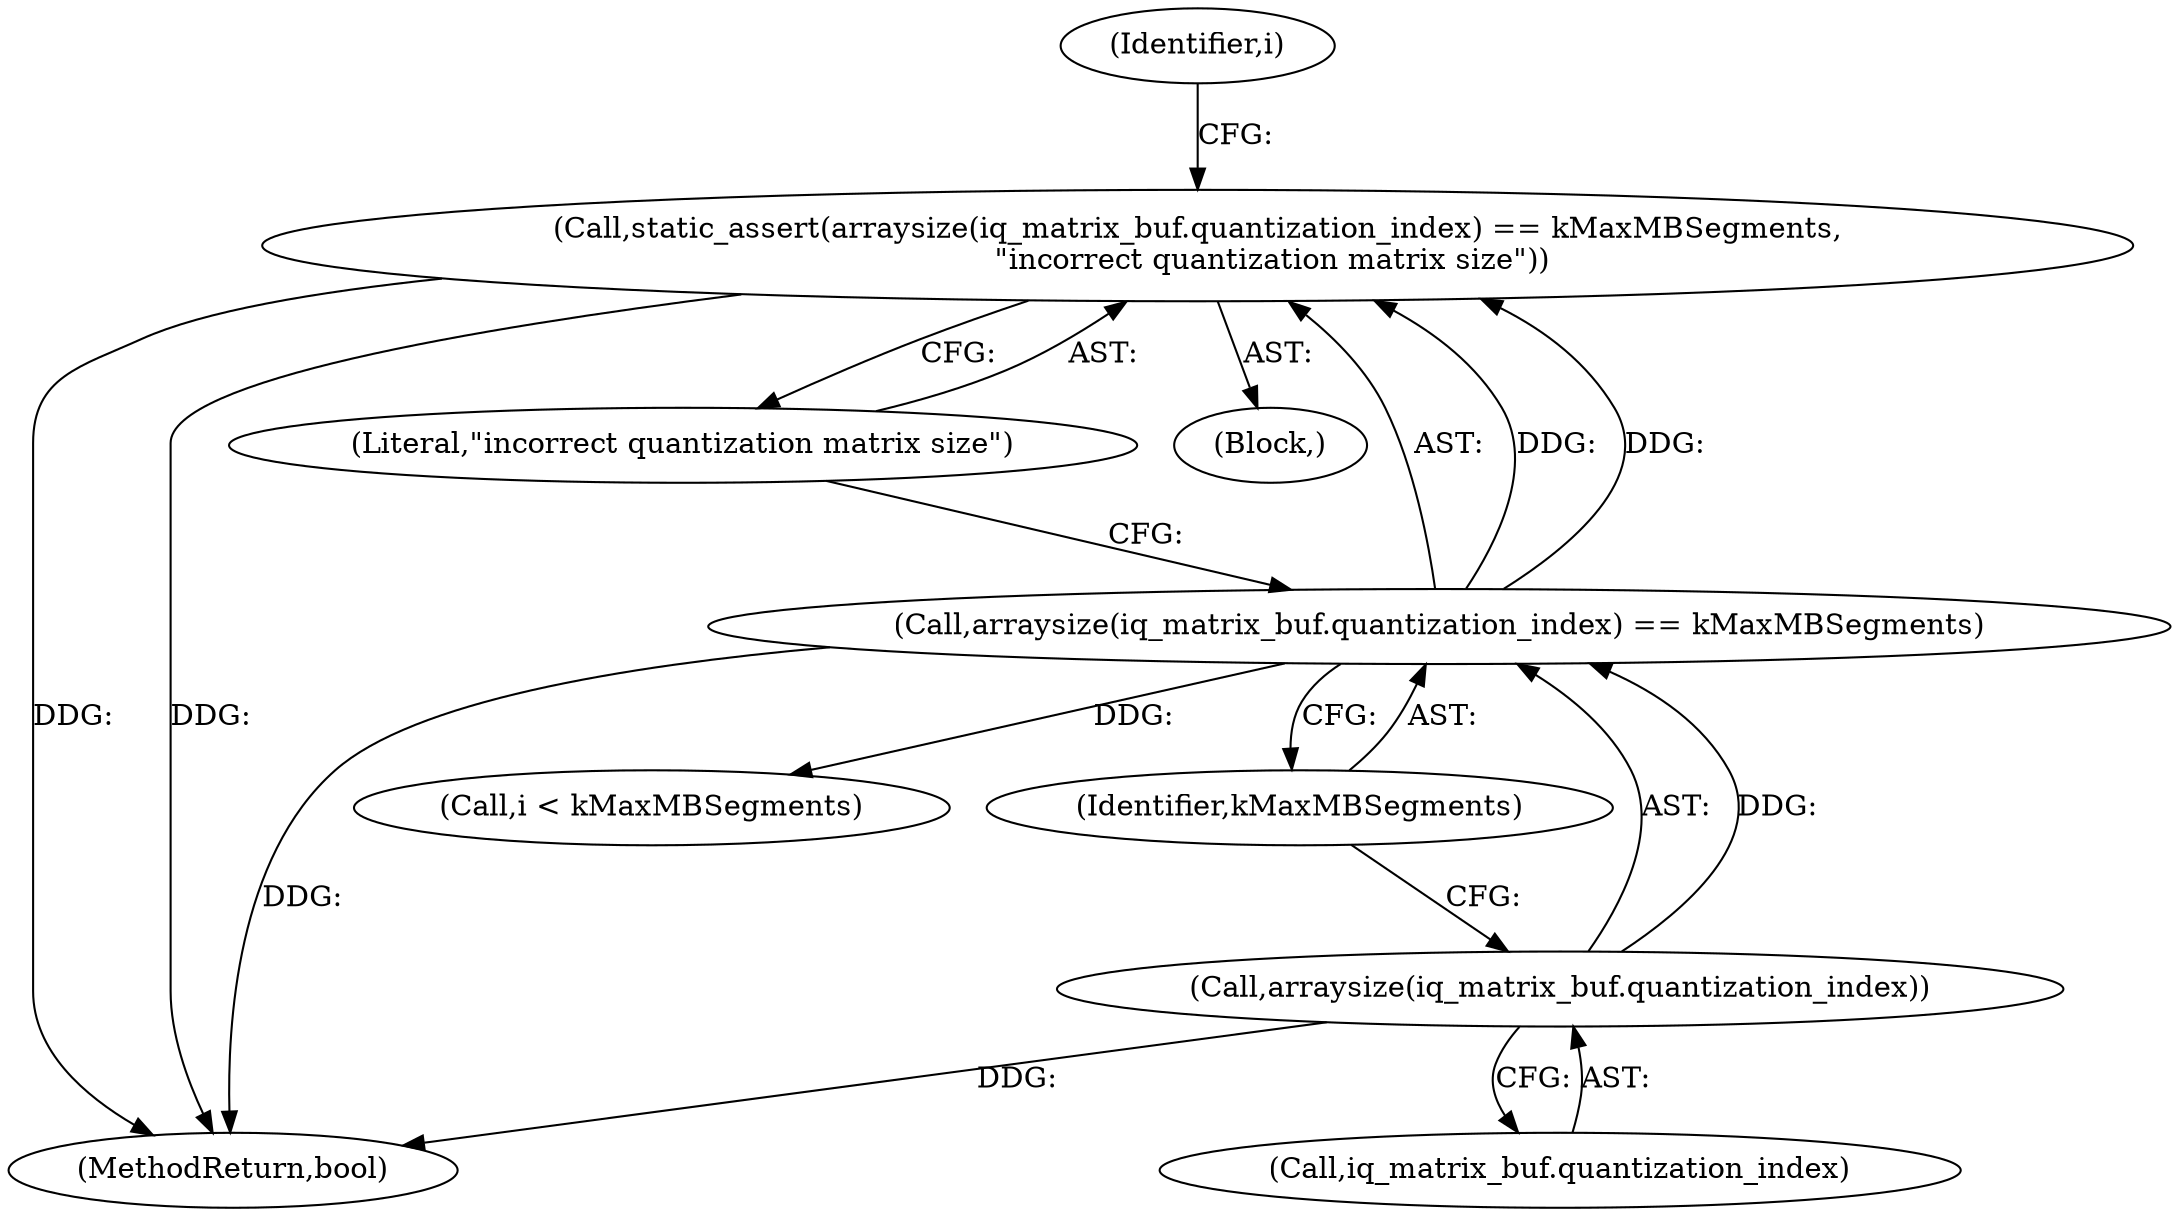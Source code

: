 digraph "0_Chrome_70340ce072cee8a0bdcddb5f312d32567b2269f6_12@API" {
"1000128" [label="(Call,static_assert(arraysize(iq_matrix_buf.quantization_index) == kMaxMBSegments,\n                \"incorrect quantization matrix size\"))"];
"1000129" [label="(Call,arraysize(iq_matrix_buf.quantization_index) == kMaxMBSegments)"];
"1000130" [label="(Call,arraysize(iq_matrix_buf.quantization_index))"];
"1000130" [label="(Call,arraysize(iq_matrix_buf.quantization_index))"];
"1000788" [label="(MethodReturn,bool)"];
"1000135" [label="(Literal,\"incorrect quantization matrix size\")"];
"1000128" [label="(Call,static_assert(arraysize(iq_matrix_buf.quantization_index) == kMaxMBSegments,\n                \"incorrect quantization matrix size\"))"];
"1000106" [label="(Block,)"];
"1000131" [label="(Call,iq_matrix_buf.quantization_index)"];
"1000139" [label="(Identifier,i)"];
"1000129" [label="(Call,arraysize(iq_matrix_buf.quantization_index) == kMaxMBSegments)"];
"1000141" [label="(Call,i < kMaxMBSegments)"];
"1000134" [label="(Identifier,kMaxMBSegments)"];
"1000128" -> "1000106"  [label="AST: "];
"1000128" -> "1000135"  [label="CFG: "];
"1000129" -> "1000128"  [label="AST: "];
"1000135" -> "1000128"  [label="AST: "];
"1000139" -> "1000128"  [label="CFG: "];
"1000128" -> "1000788"  [label="DDG: "];
"1000128" -> "1000788"  [label="DDG: "];
"1000129" -> "1000128"  [label="DDG: "];
"1000129" -> "1000128"  [label="DDG: "];
"1000129" -> "1000134"  [label="CFG: "];
"1000130" -> "1000129"  [label="AST: "];
"1000134" -> "1000129"  [label="AST: "];
"1000135" -> "1000129"  [label="CFG: "];
"1000129" -> "1000788"  [label="DDG: "];
"1000130" -> "1000129"  [label="DDG: "];
"1000129" -> "1000141"  [label="DDG: "];
"1000130" -> "1000131"  [label="CFG: "];
"1000131" -> "1000130"  [label="AST: "];
"1000134" -> "1000130"  [label="CFG: "];
"1000130" -> "1000788"  [label="DDG: "];
}
